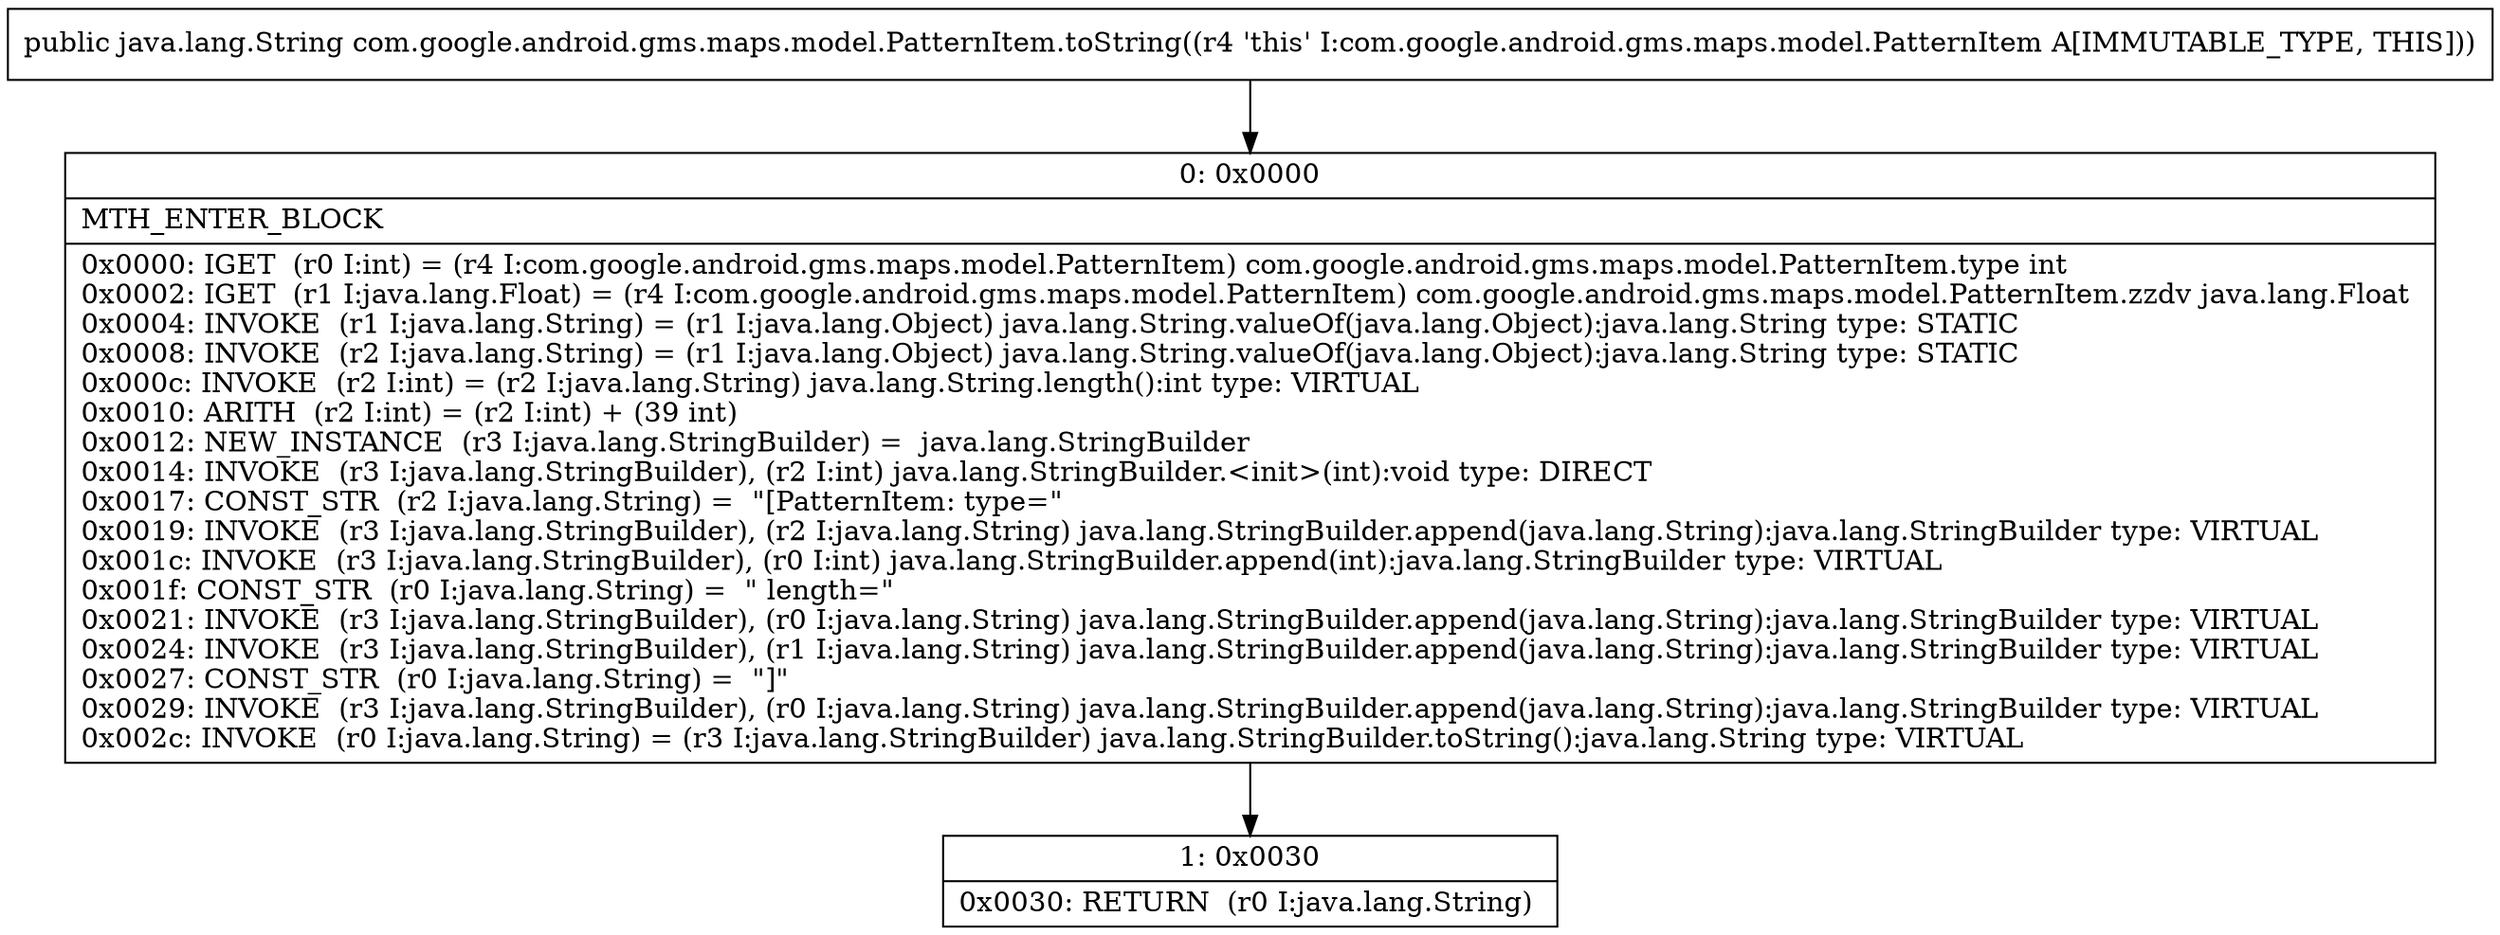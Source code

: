 digraph "CFG forcom.google.android.gms.maps.model.PatternItem.toString()Ljava\/lang\/String;" {
Node_0 [shape=record,label="{0\:\ 0x0000|MTH_ENTER_BLOCK\l|0x0000: IGET  (r0 I:int) = (r4 I:com.google.android.gms.maps.model.PatternItem) com.google.android.gms.maps.model.PatternItem.type int \l0x0002: IGET  (r1 I:java.lang.Float) = (r4 I:com.google.android.gms.maps.model.PatternItem) com.google.android.gms.maps.model.PatternItem.zzdv java.lang.Float \l0x0004: INVOKE  (r1 I:java.lang.String) = (r1 I:java.lang.Object) java.lang.String.valueOf(java.lang.Object):java.lang.String type: STATIC \l0x0008: INVOKE  (r2 I:java.lang.String) = (r1 I:java.lang.Object) java.lang.String.valueOf(java.lang.Object):java.lang.String type: STATIC \l0x000c: INVOKE  (r2 I:int) = (r2 I:java.lang.String) java.lang.String.length():int type: VIRTUAL \l0x0010: ARITH  (r2 I:int) = (r2 I:int) + (39 int) \l0x0012: NEW_INSTANCE  (r3 I:java.lang.StringBuilder) =  java.lang.StringBuilder \l0x0014: INVOKE  (r3 I:java.lang.StringBuilder), (r2 I:int) java.lang.StringBuilder.\<init\>(int):void type: DIRECT \l0x0017: CONST_STR  (r2 I:java.lang.String) =  \"[PatternItem: type=\" \l0x0019: INVOKE  (r3 I:java.lang.StringBuilder), (r2 I:java.lang.String) java.lang.StringBuilder.append(java.lang.String):java.lang.StringBuilder type: VIRTUAL \l0x001c: INVOKE  (r3 I:java.lang.StringBuilder), (r0 I:int) java.lang.StringBuilder.append(int):java.lang.StringBuilder type: VIRTUAL \l0x001f: CONST_STR  (r0 I:java.lang.String) =  \" length=\" \l0x0021: INVOKE  (r3 I:java.lang.StringBuilder), (r0 I:java.lang.String) java.lang.StringBuilder.append(java.lang.String):java.lang.StringBuilder type: VIRTUAL \l0x0024: INVOKE  (r3 I:java.lang.StringBuilder), (r1 I:java.lang.String) java.lang.StringBuilder.append(java.lang.String):java.lang.StringBuilder type: VIRTUAL \l0x0027: CONST_STR  (r0 I:java.lang.String) =  \"]\" \l0x0029: INVOKE  (r3 I:java.lang.StringBuilder), (r0 I:java.lang.String) java.lang.StringBuilder.append(java.lang.String):java.lang.StringBuilder type: VIRTUAL \l0x002c: INVOKE  (r0 I:java.lang.String) = (r3 I:java.lang.StringBuilder) java.lang.StringBuilder.toString():java.lang.String type: VIRTUAL \l}"];
Node_1 [shape=record,label="{1\:\ 0x0030|0x0030: RETURN  (r0 I:java.lang.String) \l}"];
MethodNode[shape=record,label="{public java.lang.String com.google.android.gms.maps.model.PatternItem.toString((r4 'this' I:com.google.android.gms.maps.model.PatternItem A[IMMUTABLE_TYPE, THIS])) }"];
MethodNode -> Node_0;
Node_0 -> Node_1;
}

